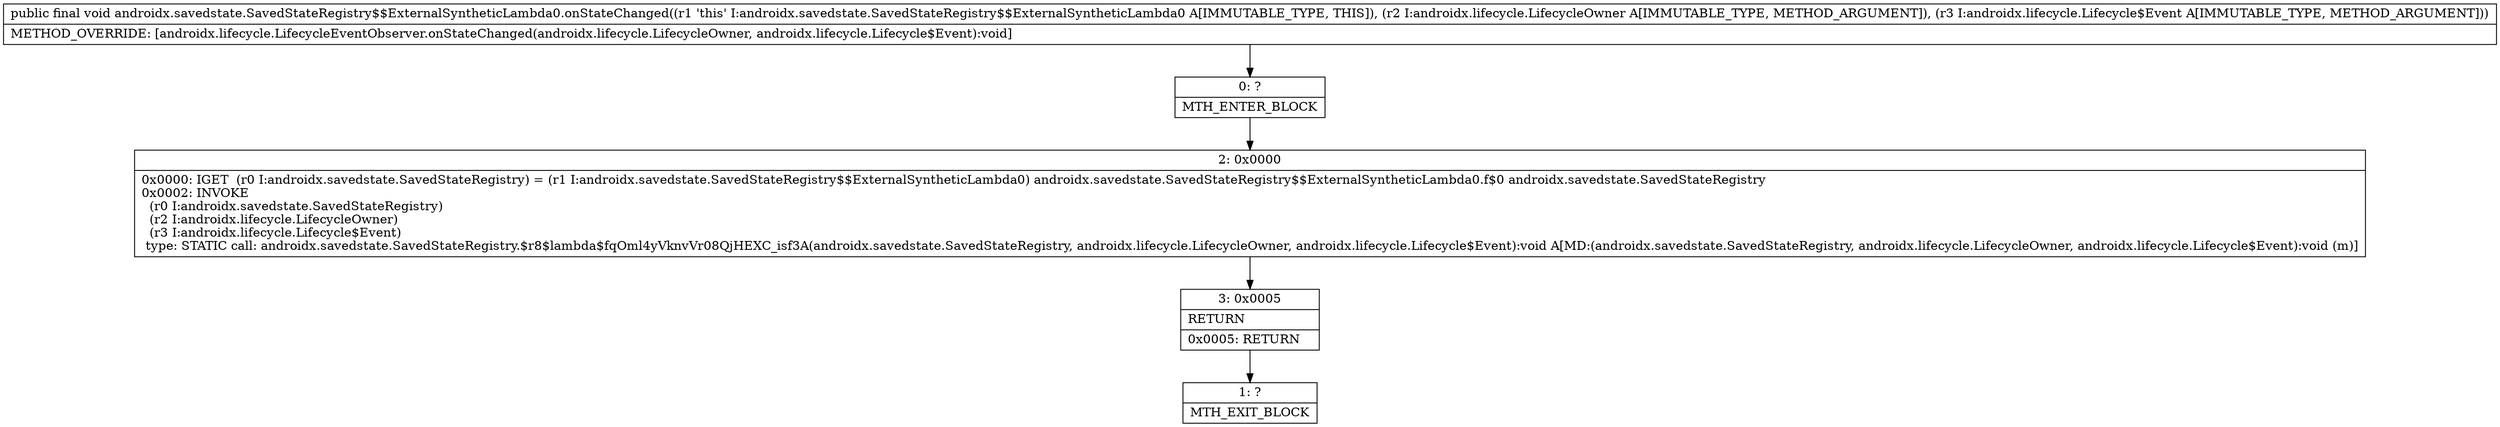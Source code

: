 digraph "CFG forandroidx.savedstate.SavedStateRegistry$$ExternalSyntheticLambda0.onStateChanged(Landroidx\/lifecycle\/LifecycleOwner;Landroidx\/lifecycle\/Lifecycle$Event;)V" {
Node_0 [shape=record,label="{0\:\ ?|MTH_ENTER_BLOCK\l}"];
Node_2 [shape=record,label="{2\:\ 0x0000|0x0000: IGET  (r0 I:androidx.savedstate.SavedStateRegistry) = (r1 I:androidx.savedstate.SavedStateRegistry$$ExternalSyntheticLambda0) androidx.savedstate.SavedStateRegistry$$ExternalSyntheticLambda0.f$0 androidx.savedstate.SavedStateRegistry \l0x0002: INVOKE  \l  (r0 I:androidx.savedstate.SavedStateRegistry)\l  (r2 I:androidx.lifecycle.LifecycleOwner)\l  (r3 I:androidx.lifecycle.Lifecycle$Event)\l type: STATIC call: androidx.savedstate.SavedStateRegistry.$r8$lambda$fqOml4yVknvVr08QjHEXC_isf3A(androidx.savedstate.SavedStateRegistry, androidx.lifecycle.LifecycleOwner, androidx.lifecycle.Lifecycle$Event):void A[MD:(androidx.savedstate.SavedStateRegistry, androidx.lifecycle.LifecycleOwner, androidx.lifecycle.Lifecycle$Event):void (m)]\l}"];
Node_3 [shape=record,label="{3\:\ 0x0005|RETURN\l|0x0005: RETURN   \l}"];
Node_1 [shape=record,label="{1\:\ ?|MTH_EXIT_BLOCK\l}"];
MethodNode[shape=record,label="{public final void androidx.savedstate.SavedStateRegistry$$ExternalSyntheticLambda0.onStateChanged((r1 'this' I:androidx.savedstate.SavedStateRegistry$$ExternalSyntheticLambda0 A[IMMUTABLE_TYPE, THIS]), (r2 I:androidx.lifecycle.LifecycleOwner A[IMMUTABLE_TYPE, METHOD_ARGUMENT]), (r3 I:androidx.lifecycle.Lifecycle$Event A[IMMUTABLE_TYPE, METHOD_ARGUMENT]))  | METHOD_OVERRIDE: [androidx.lifecycle.LifecycleEventObserver.onStateChanged(androidx.lifecycle.LifecycleOwner, androidx.lifecycle.Lifecycle$Event):void]\l}"];
MethodNode -> Node_0;Node_0 -> Node_2;
Node_2 -> Node_3;
Node_3 -> Node_1;
}

